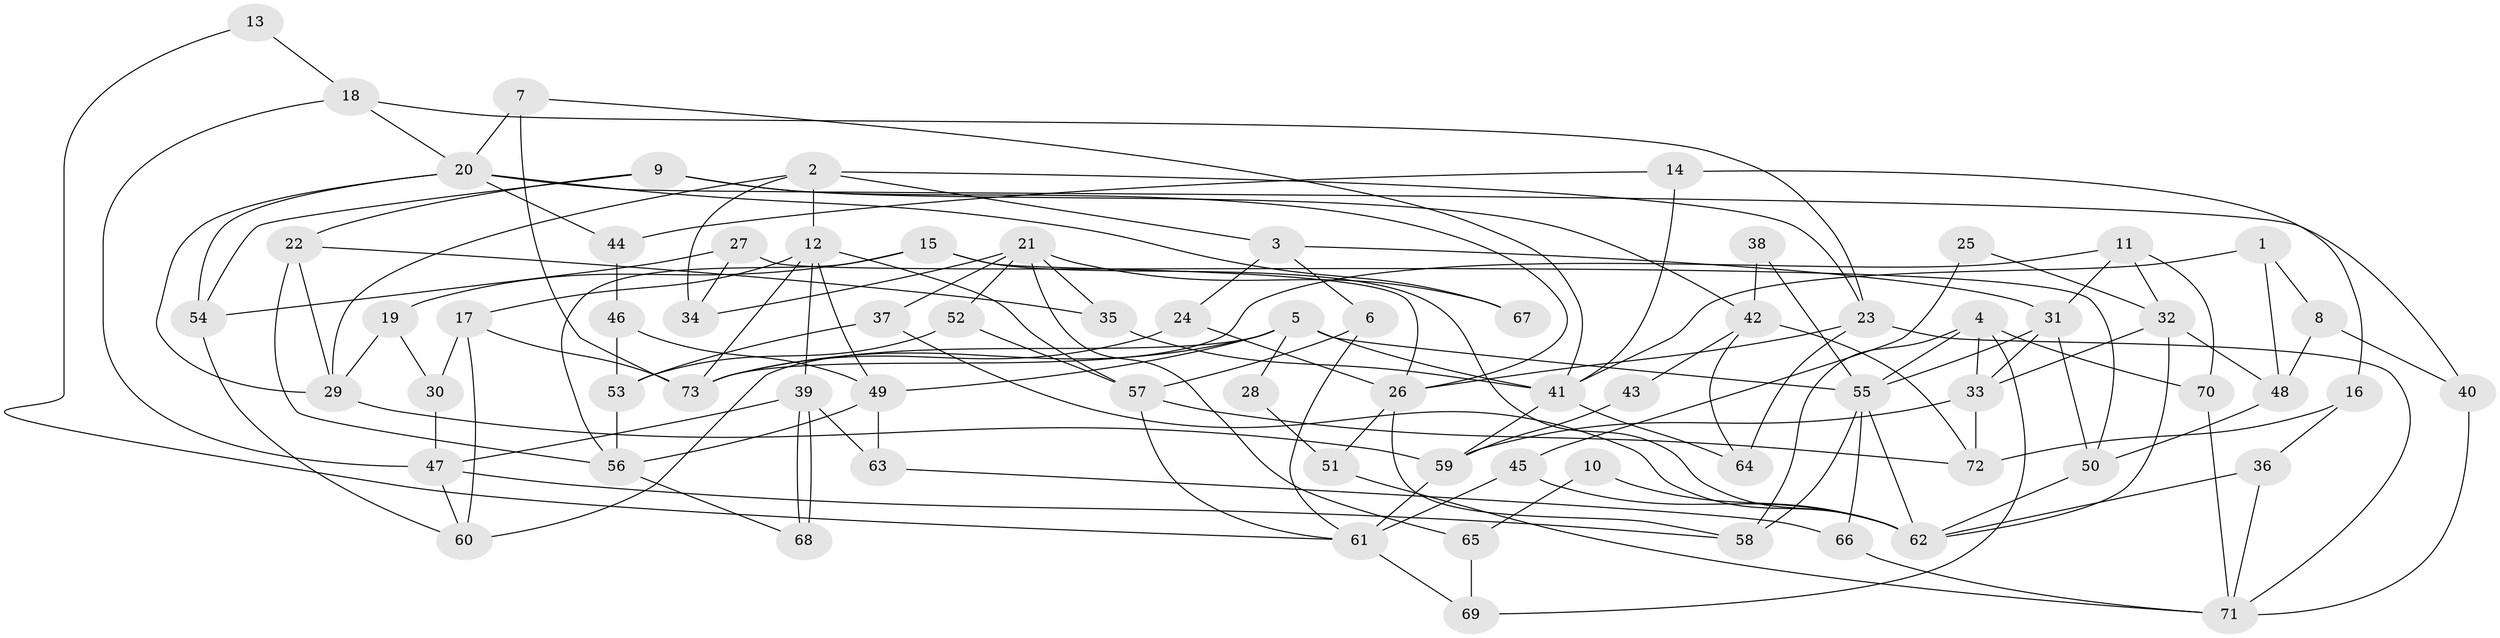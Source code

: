 // Generated by graph-tools (version 1.1) at 2025/50/03/09/25 03:50:08]
// undirected, 73 vertices, 146 edges
graph export_dot {
graph [start="1"]
  node [color=gray90,style=filled];
  1;
  2;
  3;
  4;
  5;
  6;
  7;
  8;
  9;
  10;
  11;
  12;
  13;
  14;
  15;
  16;
  17;
  18;
  19;
  20;
  21;
  22;
  23;
  24;
  25;
  26;
  27;
  28;
  29;
  30;
  31;
  32;
  33;
  34;
  35;
  36;
  37;
  38;
  39;
  40;
  41;
  42;
  43;
  44;
  45;
  46;
  47;
  48;
  49;
  50;
  51;
  52;
  53;
  54;
  55;
  56;
  57;
  58;
  59;
  60;
  61;
  62;
  63;
  64;
  65;
  66;
  67;
  68;
  69;
  70;
  71;
  72;
  73;
  1 -- 8;
  1 -- 48;
  1 -- 41;
  2 -- 12;
  2 -- 23;
  2 -- 3;
  2 -- 29;
  2 -- 34;
  3 -- 31;
  3 -- 6;
  3 -- 24;
  4 -- 70;
  4 -- 58;
  4 -- 33;
  4 -- 55;
  4 -- 69;
  5 -- 55;
  5 -- 73;
  5 -- 28;
  5 -- 41;
  5 -- 49;
  5 -- 60;
  6 -- 57;
  6 -- 61;
  7 -- 41;
  7 -- 73;
  7 -- 20;
  8 -- 48;
  8 -- 40;
  9 -- 42;
  9 -- 54;
  9 -- 22;
  9 -- 26;
  10 -- 62;
  10 -- 65;
  11 -- 31;
  11 -- 73;
  11 -- 32;
  11 -- 70;
  12 -- 17;
  12 -- 49;
  12 -- 39;
  12 -- 57;
  12 -- 73;
  13 -- 61;
  13 -- 18;
  14 -- 41;
  14 -- 44;
  14 -- 16;
  15 -- 62;
  15 -- 26;
  15 -- 19;
  15 -- 56;
  16 -- 72;
  16 -- 36;
  17 -- 60;
  17 -- 73;
  17 -- 30;
  18 -- 23;
  18 -- 20;
  18 -- 47;
  19 -- 30;
  19 -- 29;
  20 -- 29;
  20 -- 40;
  20 -- 44;
  20 -- 54;
  20 -- 67;
  21 -- 52;
  21 -- 35;
  21 -- 34;
  21 -- 37;
  21 -- 65;
  21 -- 67;
  22 -- 29;
  22 -- 35;
  22 -- 56;
  23 -- 71;
  23 -- 26;
  23 -- 64;
  24 -- 26;
  24 -- 73;
  25 -- 32;
  25 -- 45;
  26 -- 58;
  26 -- 51;
  27 -- 34;
  27 -- 54;
  27 -- 50;
  28 -- 51;
  29 -- 59;
  30 -- 47;
  31 -- 33;
  31 -- 50;
  31 -- 55;
  32 -- 33;
  32 -- 48;
  32 -- 62;
  33 -- 59;
  33 -- 72;
  35 -- 41;
  36 -- 62;
  36 -- 71;
  37 -- 62;
  37 -- 53;
  38 -- 55;
  38 -- 42;
  39 -- 68;
  39 -- 68;
  39 -- 47;
  39 -- 63;
  40 -- 71;
  41 -- 59;
  41 -- 64;
  42 -- 64;
  42 -- 72;
  42 -- 43;
  43 -- 59;
  44 -- 46;
  45 -- 61;
  45 -- 62;
  46 -- 53;
  46 -- 49;
  47 -- 58;
  47 -- 60;
  48 -- 50;
  49 -- 56;
  49 -- 63;
  50 -- 62;
  51 -- 71;
  52 -- 57;
  52 -- 53;
  53 -- 56;
  54 -- 60;
  55 -- 58;
  55 -- 62;
  55 -- 66;
  56 -- 68;
  57 -- 61;
  57 -- 72;
  59 -- 61;
  61 -- 69;
  63 -- 66;
  65 -- 69;
  66 -- 71;
  70 -- 71;
}
